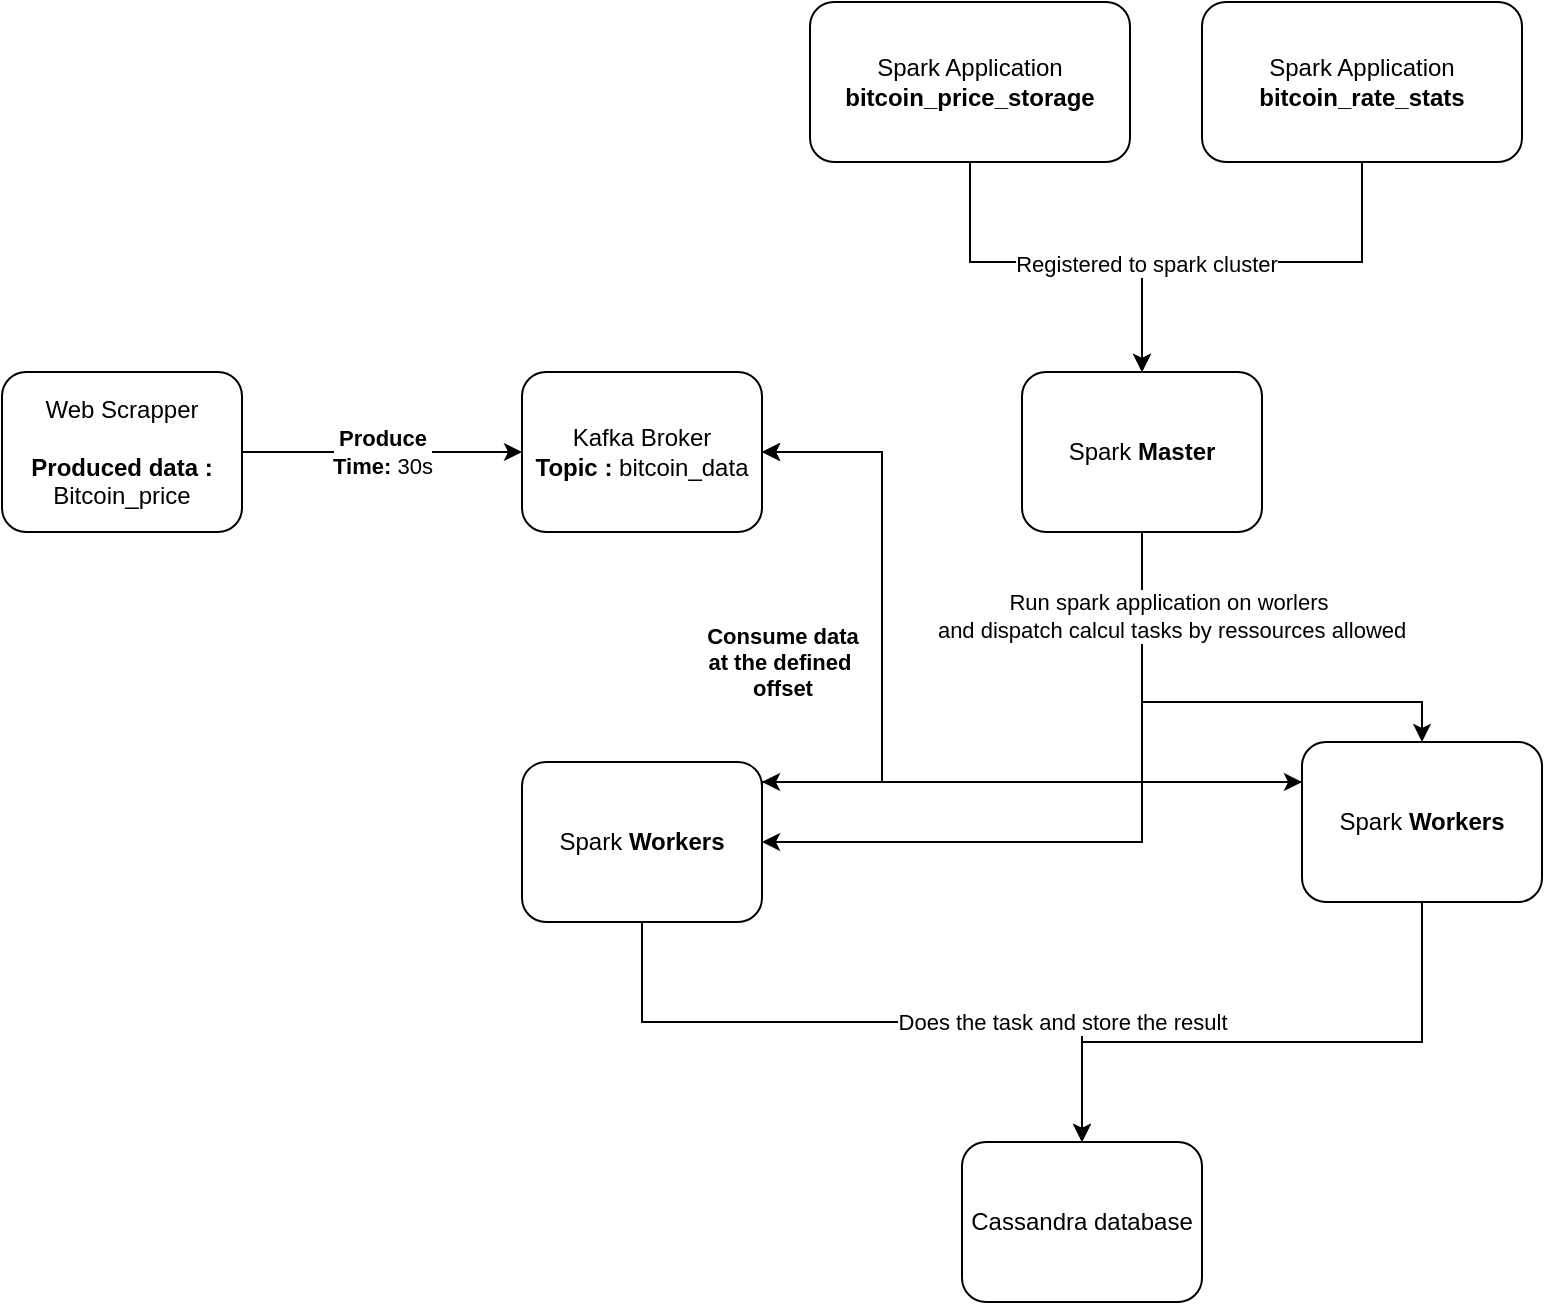 <mxfile version="21.2.1" type="device">
  <diagram id="C5RBs43oDa-KdzZeNtuy" name="Page-1">
    <mxGraphModel dx="1195" dy="1832" grid="1" gridSize="10" guides="1" tooltips="1" connect="1" arrows="1" fold="1" page="1" pageScale="1" pageWidth="827" pageHeight="1169" math="0" shadow="0">
      <root>
        <mxCell id="WIyWlLk6GJQsqaUBKTNV-0" />
        <mxCell id="WIyWlLk6GJQsqaUBKTNV-1" parent="WIyWlLk6GJQsqaUBKTNV-0" />
        <mxCell id="BGX1E9RIMvS7G2-IjOx7-1" value="&lt;div&gt;&lt;b&gt;Produce&lt;/b&gt; &lt;br&gt;&lt;/div&gt;&lt;div&gt;&lt;b&gt;Time:&lt;/b&gt; 30s&lt;br&gt;&lt;/div&gt;" style="edgeStyle=orthogonalEdgeStyle;rounded=0;orthogonalLoop=1;jettySize=auto;html=1;exitX=1;exitY=0.5;exitDx=0;exitDy=0;entryX=0;entryY=0.5;entryDx=0;entryDy=0;" edge="1" parent="WIyWlLk6GJQsqaUBKTNV-1" source="WIyWlLk6GJQsqaUBKTNV-3" target="BGX1E9RIMvS7G2-IjOx7-0">
          <mxGeometry relative="1" as="geometry" />
        </mxCell>
        <mxCell id="WIyWlLk6GJQsqaUBKTNV-3" value="&lt;div&gt;Web Scrapper &lt;br&gt;&lt;/div&gt;&lt;div&gt;&lt;br&gt;&lt;/div&gt;&lt;div&gt;&lt;b&gt;Produced data :&lt;/b&gt;&lt;br&gt;Bitcoin_price&lt;br&gt;&lt;/div&gt;" style="rounded=1;whiteSpace=wrap;html=1;fontSize=12;glass=0;strokeWidth=1;shadow=0;" parent="WIyWlLk6GJQsqaUBKTNV-1" vertex="1">
          <mxGeometry x="10" y="135" width="120" height="80" as="geometry" />
        </mxCell>
        <mxCell id="BGX1E9RIMvS7G2-IjOx7-23" style="edgeStyle=orthogonalEdgeStyle;rounded=0;orthogonalLoop=1;jettySize=auto;html=1;exitX=1;exitY=0.5;exitDx=0;exitDy=0;entryX=0;entryY=0.25;entryDx=0;entryDy=0;" edge="1" parent="WIyWlLk6GJQsqaUBKTNV-1" source="BGX1E9RIMvS7G2-IjOx7-0" target="BGX1E9RIMvS7G2-IjOx7-5">
          <mxGeometry relative="1" as="geometry">
            <Array as="points">
              <mxPoint x="450" y="175" />
              <mxPoint x="450" y="340" />
            </Array>
          </mxGeometry>
        </mxCell>
        <mxCell id="BGX1E9RIMvS7G2-IjOx7-24" style="edgeStyle=orthogonalEdgeStyle;rounded=0;orthogonalLoop=1;jettySize=auto;html=1;exitX=1;exitY=0.5;exitDx=0;exitDy=0;entryX=1;entryY=0.125;entryDx=0;entryDy=0;entryPerimeter=0;" edge="1" parent="WIyWlLk6GJQsqaUBKTNV-1" source="BGX1E9RIMvS7G2-IjOx7-0" target="BGX1E9RIMvS7G2-IjOx7-4">
          <mxGeometry relative="1" as="geometry">
            <Array as="points">
              <mxPoint x="450" y="175" />
              <mxPoint x="450" y="340" />
            </Array>
          </mxGeometry>
        </mxCell>
        <mxCell id="BGX1E9RIMvS7G2-IjOx7-0" value="&lt;div&gt;Kafka Broker&lt;/div&gt;&lt;div&gt;&lt;b&gt;Topic :&lt;/b&gt; bitcoin_data&lt;/div&gt;" style="rounded=1;whiteSpace=wrap;html=1;fontSize=12;glass=0;strokeWidth=1;shadow=0;" vertex="1" parent="WIyWlLk6GJQsqaUBKTNV-1">
          <mxGeometry x="270" y="135" width="120" height="80" as="geometry" />
        </mxCell>
        <mxCell id="BGX1E9RIMvS7G2-IjOx7-3" value="&lt;div&gt;&lt;b&gt;Consume data&lt;/b&gt;&lt;/div&gt;&lt;div&gt;&lt;b&gt;at the defined&amp;nbsp;&lt;/b&gt;&lt;/div&gt;&lt;div&gt;&lt;b&gt; offset&lt;br&gt;&lt;/b&gt;&lt;/div&gt;" style="edgeStyle=orthogonalEdgeStyle;rounded=0;orthogonalLoop=1;jettySize=auto;html=1;entryX=1;entryY=0.5;entryDx=0;entryDy=0;exitX=0;exitY=0.25;exitDx=0;exitDy=0;" edge="1" parent="WIyWlLk6GJQsqaUBKTNV-1">
          <mxGeometry x="0.241" y="50" relative="1" as="geometry">
            <mxPoint x="660" y="340" as="sourcePoint" />
            <mxPoint x="390" y="175" as="targetPoint" />
            <Array as="points">
              <mxPoint x="450" y="340" />
              <mxPoint x="450" y="175" />
            </Array>
            <mxPoint as="offset" />
          </mxGeometry>
        </mxCell>
        <mxCell id="BGX1E9RIMvS7G2-IjOx7-15" style="edgeStyle=orthogonalEdgeStyle;rounded=0;orthogonalLoop=1;jettySize=auto;html=1;exitX=0.5;exitY=1;exitDx=0;exitDy=0;entryX=0.5;entryY=0;entryDx=0;entryDy=0;" edge="1" parent="WIyWlLk6GJQsqaUBKTNV-1" source="BGX1E9RIMvS7G2-IjOx7-2" target="BGX1E9RIMvS7G2-IjOx7-5">
          <mxGeometry relative="1" as="geometry">
            <Array as="points">
              <mxPoint x="580" y="300" />
              <mxPoint x="720" y="300" />
            </Array>
          </mxGeometry>
        </mxCell>
        <mxCell id="BGX1E9RIMvS7G2-IjOx7-16" style="edgeStyle=orthogonalEdgeStyle;rounded=0;orthogonalLoop=1;jettySize=auto;html=1;exitX=0.5;exitY=1;exitDx=0;exitDy=0;entryX=1;entryY=0.5;entryDx=0;entryDy=0;" edge="1" parent="WIyWlLk6GJQsqaUBKTNV-1" source="BGX1E9RIMvS7G2-IjOx7-2" target="BGX1E9RIMvS7G2-IjOx7-4">
          <mxGeometry relative="1" as="geometry" />
        </mxCell>
        <mxCell id="BGX1E9RIMvS7G2-IjOx7-17" value="&lt;div&gt;Run spark application on worlers&lt;/div&gt;&lt;div&gt;&amp;nbsp;and dispatch calcul tasks by ressources allowed&lt;/div&gt;" style="edgeLabel;html=1;align=center;verticalAlign=middle;resizable=0;points=[];" vertex="1" connectable="0" parent="BGX1E9RIMvS7G2-IjOx7-16">
          <mxGeometry x="-0.699" relative="1" as="geometry">
            <mxPoint x="13" y="-10" as="offset" />
          </mxGeometry>
        </mxCell>
        <mxCell id="BGX1E9RIMvS7G2-IjOx7-2" value="&lt;div&gt;Spark &lt;b&gt;Master&lt;/b&gt;&lt;br&gt;&lt;/div&gt;" style="rounded=1;whiteSpace=wrap;html=1;fontSize=12;glass=0;strokeWidth=1;shadow=0;" vertex="1" parent="WIyWlLk6GJQsqaUBKTNV-1">
          <mxGeometry x="520" y="135" width="120" height="80" as="geometry" />
        </mxCell>
        <mxCell id="BGX1E9RIMvS7G2-IjOx7-14" style="edgeStyle=orthogonalEdgeStyle;rounded=0;orthogonalLoop=1;jettySize=auto;html=1;exitX=1;exitY=0.5;exitDx=0;exitDy=0;entryX=1;entryY=0.5;entryDx=0;entryDy=0;" edge="1" parent="WIyWlLk6GJQsqaUBKTNV-1" source="BGX1E9RIMvS7G2-IjOx7-4" target="BGX1E9RIMvS7G2-IjOx7-0">
          <mxGeometry relative="1" as="geometry">
            <Array as="points">
              <mxPoint x="390" y="340" />
              <mxPoint x="450" y="340" />
              <mxPoint x="450" y="175" />
            </Array>
          </mxGeometry>
        </mxCell>
        <mxCell id="BGX1E9RIMvS7G2-IjOx7-19" style="edgeStyle=orthogonalEdgeStyle;rounded=0;orthogonalLoop=1;jettySize=auto;html=1;exitX=0.5;exitY=1;exitDx=0;exitDy=0;" edge="1" parent="WIyWlLk6GJQsqaUBKTNV-1" source="BGX1E9RIMvS7G2-IjOx7-4" target="BGX1E9RIMvS7G2-IjOx7-18">
          <mxGeometry relative="1" as="geometry">
            <Array as="points">
              <mxPoint x="330" y="460" />
              <mxPoint x="550" y="460" />
            </Array>
          </mxGeometry>
        </mxCell>
        <mxCell id="BGX1E9RIMvS7G2-IjOx7-21" value="Does the task and store the result" style="edgeLabel;html=1;align=center;verticalAlign=middle;resizable=0;points=[];" vertex="1" connectable="0" parent="BGX1E9RIMvS7G2-IjOx7-19">
          <mxGeometry x="0.576" relative="1" as="geometry">
            <mxPoint as="offset" />
          </mxGeometry>
        </mxCell>
        <mxCell id="BGX1E9RIMvS7G2-IjOx7-4" value="&lt;div&gt;Spark &lt;b&gt;Workers&lt;/b&gt;&lt;/div&gt;" style="rounded=1;whiteSpace=wrap;html=1;fontSize=12;glass=0;strokeWidth=1;shadow=0;" vertex="1" parent="WIyWlLk6GJQsqaUBKTNV-1">
          <mxGeometry x="270" y="330" width="120" height="80" as="geometry" />
        </mxCell>
        <mxCell id="BGX1E9RIMvS7G2-IjOx7-20" style="edgeStyle=orthogonalEdgeStyle;rounded=0;orthogonalLoop=1;jettySize=auto;html=1;exitX=0.5;exitY=1;exitDx=0;exitDy=0;" edge="1" parent="WIyWlLk6GJQsqaUBKTNV-1" source="BGX1E9RIMvS7G2-IjOx7-5">
          <mxGeometry relative="1" as="geometry">
            <mxPoint x="550" y="520" as="targetPoint" />
            <Array as="points">
              <mxPoint x="720" y="470" />
              <mxPoint x="550" y="470" />
            </Array>
          </mxGeometry>
        </mxCell>
        <mxCell id="BGX1E9RIMvS7G2-IjOx7-5" value="&lt;div&gt;Spark &lt;b&gt;Workers&lt;/b&gt;&lt;/div&gt;" style="rounded=1;whiteSpace=wrap;html=1;fontSize=12;glass=0;strokeWidth=1;shadow=0;" vertex="1" parent="WIyWlLk6GJQsqaUBKTNV-1">
          <mxGeometry x="660" y="320" width="120" height="80" as="geometry" />
        </mxCell>
        <mxCell id="BGX1E9RIMvS7G2-IjOx7-8" style="edgeStyle=orthogonalEdgeStyle;rounded=0;orthogonalLoop=1;jettySize=auto;html=1;exitX=0.5;exitY=1;exitDx=0;exitDy=0;" edge="1" parent="WIyWlLk6GJQsqaUBKTNV-1" source="BGX1E9RIMvS7G2-IjOx7-6" target="BGX1E9RIMvS7G2-IjOx7-2">
          <mxGeometry relative="1" as="geometry">
            <Array as="points">
              <mxPoint x="494" y="80" />
              <mxPoint x="580" y="80" />
            </Array>
          </mxGeometry>
        </mxCell>
        <mxCell id="BGX1E9RIMvS7G2-IjOx7-6" value="&lt;div&gt;Spark Application&lt;b&gt; bitcoin_price_storage&lt;/b&gt;&lt;br&gt;&lt;/div&gt;" style="rounded=1;whiteSpace=wrap;html=1;fontSize=12;glass=0;strokeWidth=1;shadow=0;" vertex="1" parent="WIyWlLk6GJQsqaUBKTNV-1">
          <mxGeometry x="414" y="-50" width="160" height="80" as="geometry" />
        </mxCell>
        <mxCell id="BGX1E9RIMvS7G2-IjOx7-11" style="edgeStyle=orthogonalEdgeStyle;rounded=0;orthogonalLoop=1;jettySize=auto;html=1;exitX=0.5;exitY=1;exitDx=0;exitDy=0;entryX=0.5;entryY=0;entryDx=0;entryDy=0;" edge="1" parent="WIyWlLk6GJQsqaUBKTNV-1" source="BGX1E9RIMvS7G2-IjOx7-7" target="BGX1E9RIMvS7G2-IjOx7-2">
          <mxGeometry relative="1" as="geometry">
            <Array as="points">
              <mxPoint x="690" y="80" />
              <mxPoint x="580" y="80" />
            </Array>
          </mxGeometry>
        </mxCell>
        <mxCell id="BGX1E9RIMvS7G2-IjOx7-12" value="Registered to spark cluster" style="edgeLabel;html=1;align=center;verticalAlign=middle;resizable=0;points=[];" vertex="1" connectable="0" parent="BGX1E9RIMvS7G2-IjOx7-11">
          <mxGeometry x="0.47" y="1" relative="1" as="geometry">
            <mxPoint as="offset" />
          </mxGeometry>
        </mxCell>
        <mxCell id="BGX1E9RIMvS7G2-IjOx7-7" value="&lt;div&gt;Spark Application&lt;b&gt; bitcoin_rate_stats&lt;/b&gt;&lt;br&gt;&lt;/div&gt;" style="rounded=1;whiteSpace=wrap;html=1;fontSize=12;glass=0;strokeWidth=1;shadow=0;" vertex="1" parent="WIyWlLk6GJQsqaUBKTNV-1">
          <mxGeometry x="610" y="-50" width="160" height="80" as="geometry" />
        </mxCell>
        <mxCell id="BGX1E9RIMvS7G2-IjOx7-18" value="Cassandra database" style="rounded=1;whiteSpace=wrap;html=1;fontSize=12;glass=0;strokeWidth=1;shadow=0;" vertex="1" parent="WIyWlLk6GJQsqaUBKTNV-1">
          <mxGeometry x="490" y="520" width="120" height="80" as="geometry" />
        </mxCell>
      </root>
    </mxGraphModel>
  </diagram>
</mxfile>
